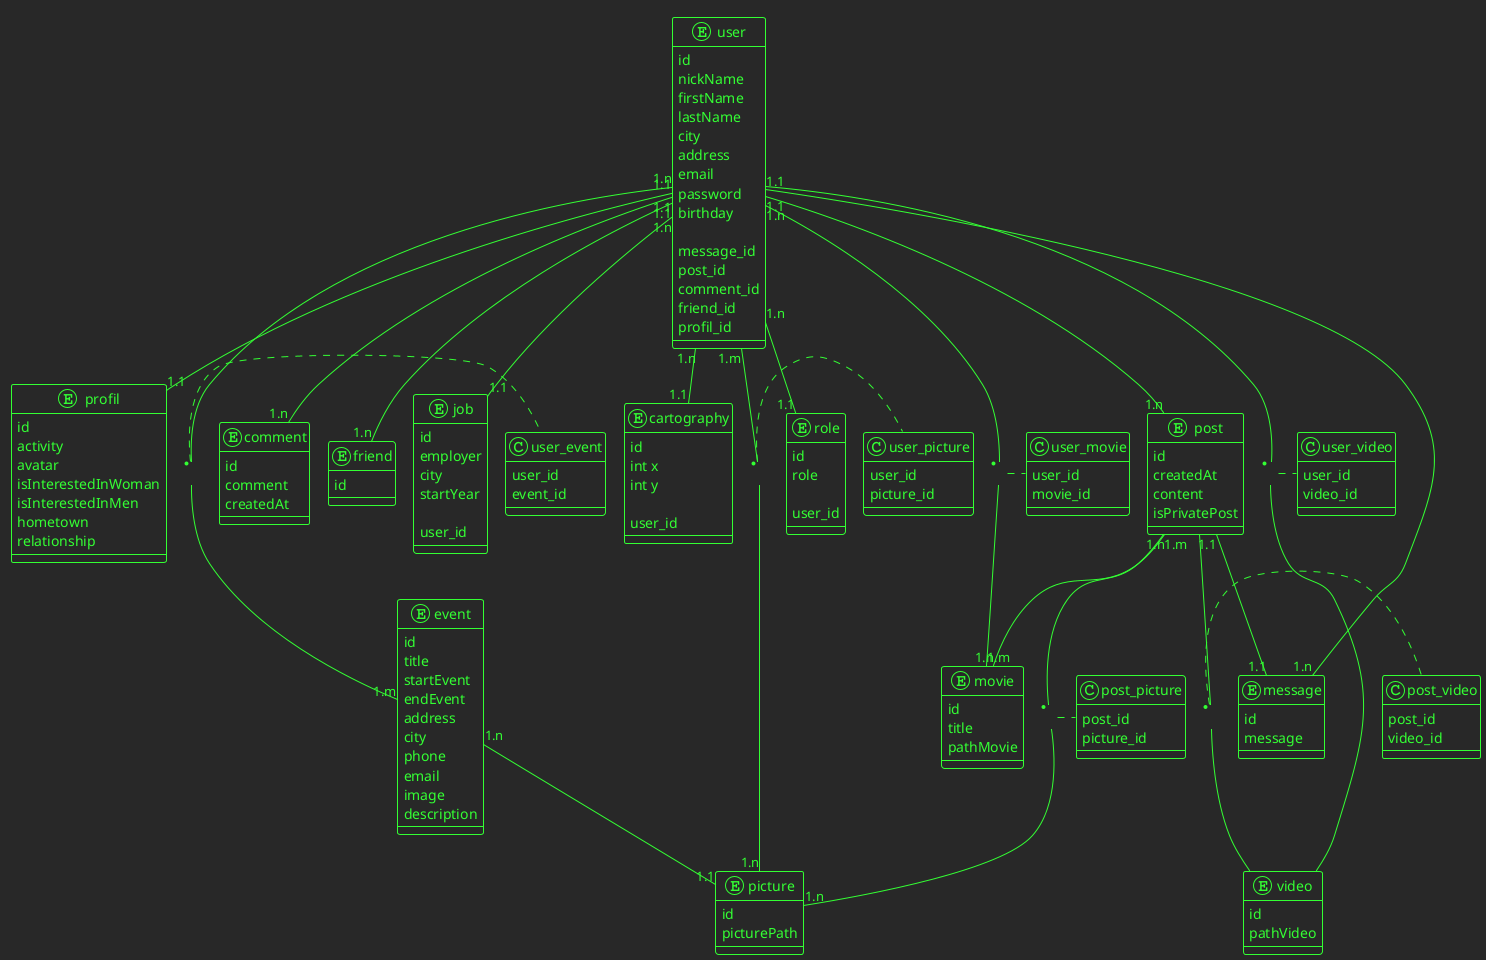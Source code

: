 @startuml
!pragma layout smetana
!theme crt-green

entity user {
   id
   nickName
   firstName
   lastName
   city
   address
   email
   password
   birthday

   message_id
   post_id
   comment_id
   friend_id
   profil_id
}

entity profil {
   id
   activity
   avatar
   isInterestedInWoman
   isInterestedInMen
   hometown
   relationship
}

entity cartography {
   id
   int x
   int y

   user_id
}

entity message {
   id
   message
}

entity video {
   id
   pathVideo
}

entity movie {
   id
   title
   pathMovie
}

entity event {
   id
   title
   startEvent
   endEvent
   address
   city
   phone
   email
   image
   description
}

entity role {
   id
   role

   user_id
}

entity post {
   id
   createdAt
   content
   isPrivatePost
}

entity picture {
   id
   picturePath
}

entity comment {
   id
   comment
   createdAt
}

entity friend {
   id
}

entity job {
id
   employer
   city
   startYear

   user_id
}

user "1.n" -- "1.1" cartography
user "1.1" -- "1.n" message
user "1.n" -- "1.m" event
user "1.n" -- "1.1" role
user "1.1" -- "1.n" post
user "1.m" -- "1.n" picture
user "1.1" -- "1.n" comment
user "1.1" -- "1.n" friend
user "1.n" -- "1.1" job
user "1.n" -- "1.m" movie
user "1.1" -- "1.1" profil

post "1.n" -- "1.n" movie
post "1.1" -- "1.1" message
post "1.m" -- "1.n" picture

event "1.n" -- "1.1" picture

(user, video) .. user_video
(user, event) .. user_event
(user, picture) .. user_picture
(post, video) .. post_video
(post, picture) .. post_picture
(user, movie) .. user_movie

class user_video {
   user_id
   video_id
}

class user_event {
   user_id
   event_id
}

class user_picture {
   user_id
   picture_id
}

class post_video {
   post_id
   video_id
}

class post_picture {
   post_id
   picture_id
}

class user_movie {
   user_id
   movie_id
}
@enduml